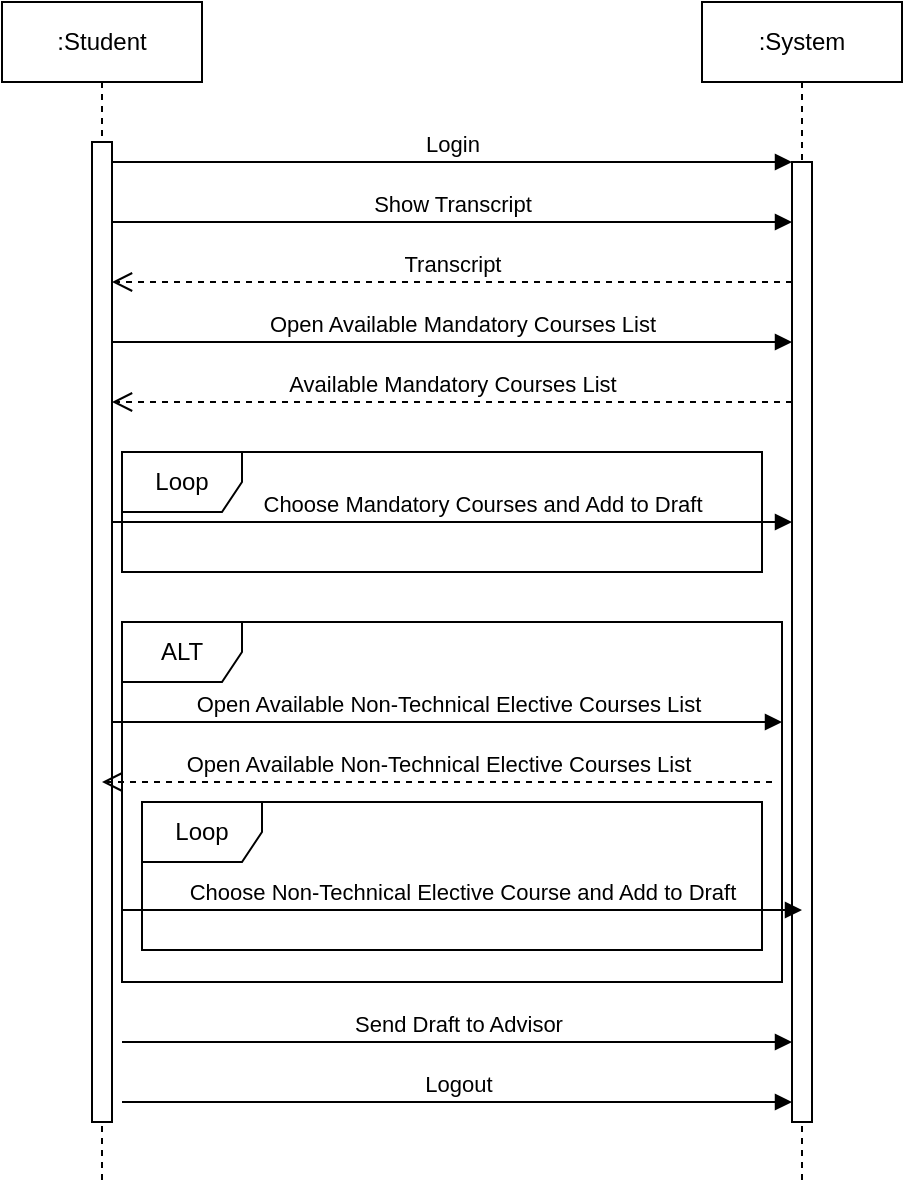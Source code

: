 <mxfile version="22.1.11" type="device">
  <diagram name="Sayfa -1" id="thQ08dCTdK2T3p8fzXUE">
    <mxGraphModel dx="1290" dy="653" grid="1" gridSize="10" guides="1" tooltips="1" connect="1" arrows="1" fold="1" page="1" pageScale="1" pageWidth="827" pageHeight="1169" math="0" shadow="0">
      <root>
        <mxCell id="0" />
        <mxCell id="1" parent="0" />
        <mxCell id="sJUBMLo9-46T0OBBcHOp-20" value=":Student" style="shape=umlLifeline;perimeter=lifelinePerimeter;whiteSpace=wrap;html=1;container=0;dropTarget=0;collapsible=0;recursiveResize=0;outlineConnect=0;portConstraint=eastwest;newEdgeStyle={&quot;edgeStyle&quot;:&quot;elbowEdgeStyle&quot;,&quot;elbow&quot;:&quot;vertical&quot;,&quot;curved&quot;:0,&quot;rounded&quot;:0};" parent="1" vertex="1">
          <mxGeometry x="50" y="50" width="100" height="590" as="geometry" />
        </mxCell>
        <mxCell id="sJUBMLo9-46T0OBBcHOp-21" value="" style="html=1;points=[];perimeter=orthogonalPerimeter;outlineConnect=0;targetShapes=umlLifeline;portConstraint=eastwest;newEdgeStyle={&quot;edgeStyle&quot;:&quot;elbowEdgeStyle&quot;,&quot;elbow&quot;:&quot;vertical&quot;,&quot;curved&quot;:0,&quot;rounded&quot;:0};" parent="sJUBMLo9-46T0OBBcHOp-20" vertex="1">
          <mxGeometry x="45" y="70" width="10" height="490" as="geometry" />
        </mxCell>
        <mxCell id="sJUBMLo9-46T0OBBcHOp-22" value=":System" style="shape=umlLifeline;perimeter=lifelinePerimeter;whiteSpace=wrap;html=1;container=0;dropTarget=0;collapsible=0;recursiveResize=0;outlineConnect=0;portConstraint=eastwest;newEdgeStyle={&quot;edgeStyle&quot;:&quot;elbowEdgeStyle&quot;,&quot;elbow&quot;:&quot;vertical&quot;,&quot;curved&quot;:0,&quot;rounded&quot;:0};" parent="1" vertex="1">
          <mxGeometry x="400" y="50" width="100" height="590" as="geometry" />
        </mxCell>
        <mxCell id="sJUBMLo9-46T0OBBcHOp-23" value="" style="html=1;points=[];perimeter=orthogonalPerimeter;outlineConnect=0;targetShapes=umlLifeline;portConstraint=eastwest;newEdgeStyle={&quot;edgeStyle&quot;:&quot;elbowEdgeStyle&quot;,&quot;elbow&quot;:&quot;vertical&quot;,&quot;curved&quot;:0,&quot;rounded&quot;:0};" parent="sJUBMLo9-46T0OBBcHOp-22" vertex="1">
          <mxGeometry x="45" y="80" width="10" height="480" as="geometry" />
        </mxCell>
        <mxCell id="sJUBMLo9-46T0OBBcHOp-24" value="Login" style="html=1;verticalAlign=bottom;endArrow=block;edgeStyle=elbowEdgeStyle;elbow=vertical;curved=0;rounded=0;" parent="1" source="sJUBMLo9-46T0OBBcHOp-21" target="sJUBMLo9-46T0OBBcHOp-23" edge="1">
          <mxGeometry relative="1" as="geometry">
            <mxPoint x="205" y="140" as="sourcePoint" />
            <Array as="points">
              <mxPoint x="190" y="130" />
            </Array>
          </mxGeometry>
        </mxCell>
        <mxCell id="sJUBMLo9-46T0OBBcHOp-25" value="Transcript" style="html=1;verticalAlign=bottom;endArrow=open;dashed=1;endSize=8;edgeStyle=elbowEdgeStyle;elbow=vertical;curved=0;rounded=0;" parent="1" source="sJUBMLo9-46T0OBBcHOp-23" target="sJUBMLo9-46T0OBBcHOp-21" edge="1">
          <mxGeometry relative="1" as="geometry">
            <mxPoint x="205" y="215" as="targetPoint" />
            <Array as="points">
              <mxPoint x="270" y="190" />
              <mxPoint x="200" y="290" />
            </Array>
          </mxGeometry>
        </mxCell>
        <mxCell id="sJUBMLo9-46T0OBBcHOp-26" value="Show Transcript" style="html=1;verticalAlign=bottom;endArrow=block;edgeStyle=elbowEdgeStyle;elbow=vertical;curved=0;rounded=0;" parent="1" edge="1">
          <mxGeometry relative="1" as="geometry">
            <mxPoint x="105" y="160" as="sourcePoint" />
            <Array as="points">
              <mxPoint x="195" y="160" />
            </Array>
            <mxPoint x="445" y="160" as="targetPoint" />
          </mxGeometry>
        </mxCell>
        <mxCell id="sJUBMLo9-46T0OBBcHOp-27" value="Open Available Mandatory Courses List" style="html=1;verticalAlign=bottom;endArrow=block;edgeStyle=elbowEdgeStyle;elbow=vertical;curved=0;rounded=0;" parent="1" source="sJUBMLo9-46T0OBBcHOp-21" target="sJUBMLo9-46T0OBBcHOp-23" edge="1">
          <mxGeometry x="0.029" relative="1" as="geometry">
            <mxPoint x="110" y="220" as="sourcePoint" />
            <Array as="points">
              <mxPoint x="200" y="220" />
            </Array>
            <mxPoint x="430" y="220" as="targetPoint" />
            <mxPoint as="offset" />
          </mxGeometry>
        </mxCell>
        <mxCell id="sJUBMLo9-46T0OBBcHOp-28" value="Available Mandatory Courses List" style="html=1;verticalAlign=bottom;endArrow=open;dashed=1;endSize=8;edgeStyle=elbowEdgeStyle;elbow=vertical;curved=0;rounded=0;" parent="1" source="sJUBMLo9-46T0OBBcHOp-23" target="sJUBMLo9-46T0OBBcHOp-21" edge="1">
          <mxGeometry relative="1" as="geometry">
            <mxPoint x="120" y="250" as="targetPoint" />
            <Array as="points">
              <mxPoint x="265" y="250" />
              <mxPoint x="195" y="350" />
            </Array>
            <mxPoint x="440" y="250" as="sourcePoint" />
          </mxGeometry>
        </mxCell>
        <mxCell id="sJUBMLo9-46T0OBBcHOp-29" value="Choose Mandatory Courses and Add to Draft" style="html=1;verticalAlign=bottom;endArrow=block;edgeStyle=elbowEdgeStyle;elbow=horizontal;curved=0;rounded=0;" parent="1" edge="1">
          <mxGeometry x="0.088" relative="1" as="geometry">
            <mxPoint x="105" y="310" as="sourcePoint" />
            <Array as="points">
              <mxPoint x="200" y="310" />
            </Array>
            <mxPoint x="445" y="310" as="targetPoint" />
            <mxPoint as="offset" />
          </mxGeometry>
        </mxCell>
        <mxCell id="sJUBMLo9-46T0OBBcHOp-30" value="Send Draft to Advisor" style="html=1;verticalAlign=bottom;endArrow=block;edgeStyle=elbowEdgeStyle;elbow=horizontal;curved=0;rounded=0;" parent="1" edge="1">
          <mxGeometry relative="1" as="geometry">
            <mxPoint x="110" y="570" as="sourcePoint" />
            <Array as="points">
              <mxPoint x="200" y="570" />
            </Array>
            <mxPoint x="445" y="570" as="targetPoint" />
          </mxGeometry>
        </mxCell>
        <mxCell id="sJUBMLo9-46T0OBBcHOp-31" value="Logout" style="html=1;verticalAlign=bottom;endArrow=block;edgeStyle=elbowEdgeStyle;elbow=horizontal;curved=0;rounded=0;" parent="1" edge="1">
          <mxGeometry relative="1" as="geometry">
            <mxPoint x="110" y="600" as="sourcePoint" />
            <Array as="points">
              <mxPoint x="205" y="600" />
            </Array>
            <mxPoint x="445" y="600" as="targetPoint" />
          </mxGeometry>
        </mxCell>
        <mxCell id="sJUBMLo9-46T0OBBcHOp-32" value="Loop" style="shape=umlFrame;whiteSpace=wrap;html=1;pointerEvents=0;" parent="1" vertex="1">
          <mxGeometry x="110" y="275" width="320" height="60" as="geometry" />
        </mxCell>
        <mxCell id="sJUBMLo9-46T0OBBcHOp-33" value="Open Available Non-Technical Elective Courses List" style="html=1;verticalAlign=bottom;endArrow=block;edgeStyle=elbowEdgeStyle;elbow=horizontal;curved=0;rounded=0;" parent="1" edge="1">
          <mxGeometry relative="1" as="geometry">
            <mxPoint x="105" y="410" as="sourcePoint" />
            <Array as="points">
              <mxPoint x="195" y="410" />
            </Array>
            <mxPoint x="440" y="410" as="targetPoint" />
          </mxGeometry>
        </mxCell>
        <mxCell id="sJUBMLo9-46T0OBBcHOp-34" value="Open Available Non-Technical Elective Courses List" style="html=1;verticalAlign=bottom;endArrow=open;dashed=1;endSize=8;edgeStyle=elbowEdgeStyle;elbow=vertical;curved=0;rounded=0;" parent="1" edge="1">
          <mxGeometry relative="1" as="geometry">
            <mxPoint x="100" y="440" as="targetPoint" />
            <Array as="points">
              <mxPoint x="255" y="440" />
              <mxPoint x="185" y="540" />
            </Array>
            <mxPoint x="435" y="440" as="sourcePoint" />
          </mxGeometry>
        </mxCell>
        <mxCell id="sJUBMLo9-46T0OBBcHOp-35" value="Choose Non-Technical Elective Course and Add to Draft" style="html=1;verticalAlign=bottom;endArrow=block;edgeStyle=elbowEdgeStyle;elbow=horizontal;curved=0;rounded=0;" parent="1" edge="1">
          <mxGeometry relative="1" as="geometry">
            <mxPoint x="110" y="504" as="sourcePoint" />
            <Array as="points">
              <mxPoint x="205" y="504" />
            </Array>
            <mxPoint x="450" y="504" as="targetPoint" />
            <mxPoint as="offset" />
          </mxGeometry>
        </mxCell>
        <mxCell id="sJUBMLo9-46T0OBBcHOp-36" value="Loop" style="shape=umlFrame;whiteSpace=wrap;html=1;pointerEvents=0;" parent="1" vertex="1">
          <mxGeometry x="120" y="450" width="310" height="74" as="geometry" />
        </mxCell>
        <mxCell id="sJUBMLo9-46T0OBBcHOp-37" value="ALT" style="shape=umlFrame;whiteSpace=wrap;html=1;pointerEvents=0;" parent="1" vertex="1">
          <mxGeometry x="110" y="360" width="330" height="180" as="geometry" />
        </mxCell>
      </root>
    </mxGraphModel>
  </diagram>
</mxfile>
